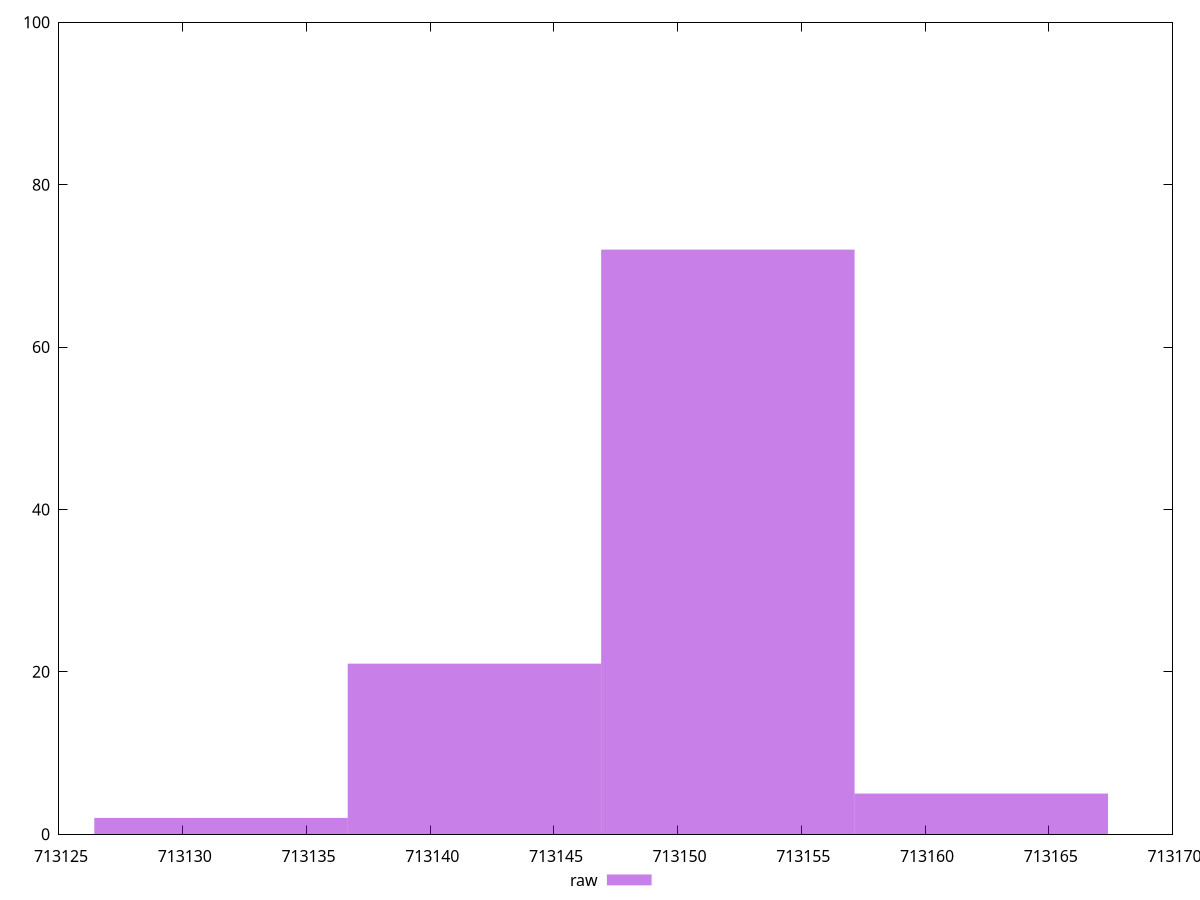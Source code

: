 reset
set terminal svg size 640, 490 enhanced background rgb 'white'
set output "report_00007_2020-12-11T15:55:29.892Z/total-byte-weight/samples/pages+cached+noexternal+noimg/raw/histogram.svg"

$raw <<EOF
713162.2730430095 5
713152.031020447 72
713141.7889978846 21
713131.5469753222 2
EOF

set key outside below
set boxwidth 10.242022562407683
set yrange [0:100]
set style fill transparent solid 0.5 noborder

plot \
  $raw title "raw" with boxes, \


reset